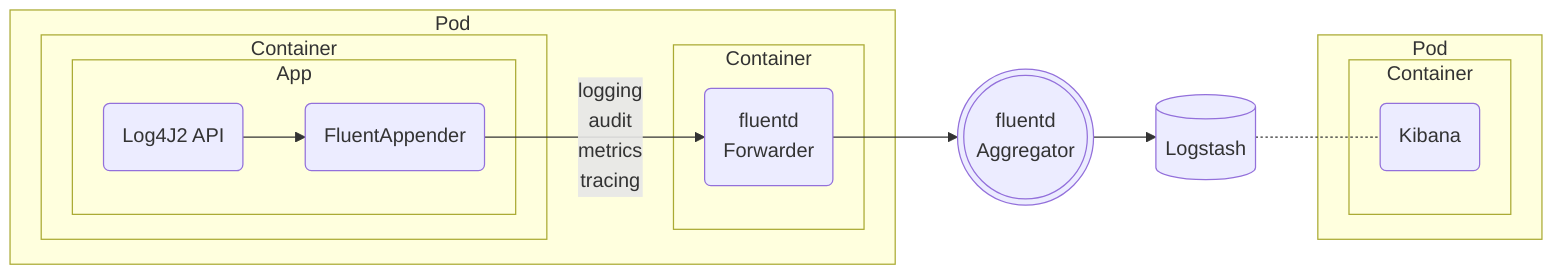 flowchart LR
  subgraph P1[Pod]
    subgraph C11[Container]
      subgraph B1[App]
        I1(Log4J2 API) --> A1(FluentAppender)
      end
    end
    subgraph C12[Container]
      A1 --> |logging<br/>audit<br/>metrics<br/>tracing| F1(fluentd<br/>Forwarder)
    end
  end
  F1 --> L(((fluentd<br/>Aggregator)))
  L --> E1[(Logstash)]
  subgraph P4[Pod]
    subgraph C4[Container]
      K4(Kibana)
    end
  end
  E1 -.- K4